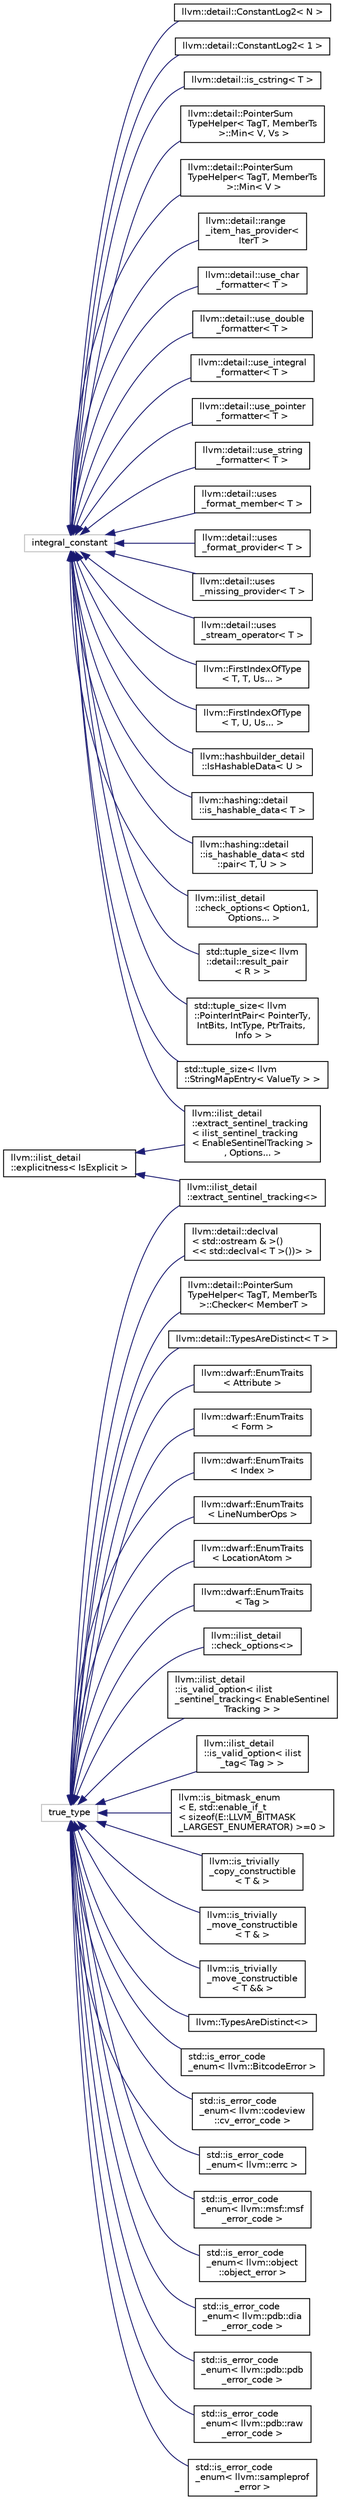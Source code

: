 digraph "Graphical Class Hierarchy"
{
 // LATEX_PDF_SIZE
  bgcolor="transparent";
  edge [fontname="Helvetica",fontsize="10",labelfontname="Helvetica",labelfontsize="10"];
  node [fontname="Helvetica",fontsize="10",shape=record];
  rankdir="LR";
  Node9815 [label="llvm::ilist_detail\l::explicitness\< IsExplicit \>",height=0.2,width=0.4,color="black",URL="$structllvm_1_1ilist__detail_1_1explicitness.html",tooltip="Helper trait for recording whether an option is specified explicitly."];
  Node9815 -> Node8760 [dir="back",color="midnightblue",fontsize="10",style="solid",fontname="Helvetica"];
  Node8760 [label="llvm::ilist_detail\l::extract_sentinel_tracking\l\< ilist_sentinel_tracking\l\< EnableSentinelTracking \>\l, Options... \>",height=0.2,width=0.4,color="black",URL="$structllvm_1_1ilist__detail_1_1extract__sentinel__tracking_3_01ilist__sentinel__tracking_3_01Enad8d94c5ce1ebbb4f62b588c4bdfec7d2.html",tooltip=" "];
  Node9815 -> Node849 [dir="back",color="midnightblue",fontsize="10",style="solid",fontname="Helvetica"];
  Node849 [label="llvm::ilist_detail\l::extract_sentinel_tracking\<\>",height=0.2,width=0.4,color="black",URL="$structllvm_1_1ilist__detail_1_1extract__sentinel__tracking_3_4.html",tooltip=" "];
  Node8738 [label="integral_constant",height=0.2,width=0.4,color="grey75",tooltip=" "];
  Node8738 -> Node8739 [dir="back",color="midnightblue",fontsize="10",style="solid",fontname="Helvetica"];
  Node8739 [label="llvm::detail::ConstantLog2\< N \>",height=0.2,width=0.4,color="black",URL="$structllvm_1_1detail_1_1ConstantLog2.html",tooltip="A tiny meta function to compute the log2 of a compile time constant."];
  Node8738 -> Node8740 [dir="back",color="midnightblue",fontsize="10",style="solid",fontname="Helvetica"];
  Node8740 [label="llvm::detail::ConstantLog2\< 1 \>",height=0.2,width=0.4,color="black",URL="$structllvm_1_1detail_1_1ConstantLog2_3_011_01_4.html",tooltip=" "];
  Node8738 -> Node8741 [dir="back",color="midnightblue",fontsize="10",style="solid",fontname="Helvetica"];
  Node8741 [label="llvm::detail::is_cstring\< T \>",height=0.2,width=0.4,color="black",URL="$structllvm_1_1detail_1_1is__cstring.html",tooltip=" "];
  Node8738 -> Node8742 [dir="back",color="midnightblue",fontsize="10",style="solid",fontname="Helvetica"];
  Node8742 [label="llvm::detail::PointerSum\lTypeHelper\< TagT, MemberTs\l \>::Min\< V, Vs \>",height=0.2,width=0.4,color="black",URL="$structllvm_1_1detail_1_1PointerSumTypeHelper_1_1Min.html",tooltip=" "];
  Node8738 -> Node8743 [dir="back",color="midnightblue",fontsize="10",style="solid",fontname="Helvetica"];
  Node8743 [label="llvm::detail::PointerSum\lTypeHelper\< TagT, MemberTs\l \>::Min\< V \>",height=0.2,width=0.4,color="black",URL="$structllvm_1_1detail_1_1PointerSumTypeHelper_1_1Min_3_01V_01_4.html",tooltip=" "];
  Node8738 -> Node8744 [dir="back",color="midnightblue",fontsize="10",style="solid",fontname="Helvetica"];
  Node8744 [label="llvm::detail::range\l_item_has_provider\<\l IterT \>",height=0.2,width=0.4,color="black",URL="$structllvm_1_1detail_1_1range__item__has__provider.html",tooltip=" "];
  Node8738 -> Node8745 [dir="back",color="midnightblue",fontsize="10",style="solid",fontname="Helvetica"];
  Node8745 [label="llvm::detail::use_char\l_formatter\< T \>",height=0.2,width=0.4,color="black",URL="$structllvm_1_1detail_1_1use__char__formatter.html",tooltip=" "];
  Node8738 -> Node8746 [dir="back",color="midnightblue",fontsize="10",style="solid",fontname="Helvetica"];
  Node8746 [label="llvm::detail::use_double\l_formatter\< T \>",height=0.2,width=0.4,color="black",URL="$structllvm_1_1detail_1_1use__double__formatter.html",tooltip=" "];
  Node8738 -> Node8747 [dir="back",color="midnightblue",fontsize="10",style="solid",fontname="Helvetica"];
  Node8747 [label="llvm::detail::use_integral\l_formatter\< T \>",height=0.2,width=0.4,color="black",URL="$structllvm_1_1detail_1_1use__integral__formatter.html",tooltip=" "];
  Node8738 -> Node8748 [dir="back",color="midnightblue",fontsize="10",style="solid",fontname="Helvetica"];
  Node8748 [label="llvm::detail::use_pointer\l_formatter\< T \>",height=0.2,width=0.4,color="black",URL="$structllvm_1_1detail_1_1use__pointer__formatter.html",tooltip=" "];
  Node8738 -> Node8749 [dir="back",color="midnightblue",fontsize="10",style="solid",fontname="Helvetica"];
  Node8749 [label="llvm::detail::use_string\l_formatter\< T \>",height=0.2,width=0.4,color="black",URL="$structllvm_1_1detail_1_1use__string__formatter.html",tooltip=" "];
  Node8738 -> Node8750 [dir="back",color="midnightblue",fontsize="10",style="solid",fontname="Helvetica"];
  Node8750 [label="llvm::detail::uses\l_format_member\< T \>",height=0.2,width=0.4,color="black",URL="$structllvm_1_1detail_1_1uses__format__member.html",tooltip=" "];
  Node8738 -> Node8751 [dir="back",color="midnightblue",fontsize="10",style="solid",fontname="Helvetica"];
  Node8751 [label="llvm::detail::uses\l_format_provider\< T \>",height=0.2,width=0.4,color="black",URL="$structllvm_1_1detail_1_1uses__format__provider.html",tooltip=" "];
  Node8738 -> Node8752 [dir="back",color="midnightblue",fontsize="10",style="solid",fontname="Helvetica"];
  Node8752 [label="llvm::detail::uses\l_missing_provider\< T \>",height=0.2,width=0.4,color="black",URL="$structllvm_1_1detail_1_1uses__missing__provider.html",tooltip=" "];
  Node8738 -> Node8753 [dir="back",color="midnightblue",fontsize="10",style="solid",fontname="Helvetica"];
  Node8753 [label="llvm::detail::uses\l_stream_operator\< T \>",height=0.2,width=0.4,color="black",URL="$structllvm_1_1detail_1_1uses__stream__operator.html",tooltip=" "];
  Node8738 -> Node8754 [dir="back",color="midnightblue",fontsize="10",style="solid",fontname="Helvetica"];
  Node8754 [label="llvm::FirstIndexOfType\l\< T, T, Us... \>",height=0.2,width=0.4,color="black",URL="$structllvm_1_1FirstIndexOfType_3_01T_00_01T_00_01Us_8_8_8_01_4.html",tooltip=" "];
  Node8738 -> Node8755 [dir="back",color="midnightblue",fontsize="10",style="solid",fontname="Helvetica"];
  Node8755 [label="llvm::FirstIndexOfType\l\< T, U, Us... \>",height=0.2,width=0.4,color="black",URL="$structllvm_1_1FirstIndexOfType_3_01T_00_01U_00_01Us_8_8_8_01_4.html",tooltip=" "];
  Node8738 -> Node8756 [dir="back",color="midnightblue",fontsize="10",style="solid",fontname="Helvetica"];
  Node8756 [label="llvm::hashbuilder_detail\l::IsHashableData\< U \>",height=0.2,width=0.4,color="black",URL="$structllvm_1_1hashbuilder__detail_1_1IsHashableData.html",tooltip="Trait to indicate whether a type's bits can be hashed directly (after endianness correction)."];
  Node8738 -> Node8757 [dir="back",color="midnightblue",fontsize="10",style="solid",fontname="Helvetica"];
  Node8757 [label="llvm::hashing::detail\l::is_hashable_data\< T \>",height=0.2,width=0.4,color="black",URL="$structllvm_1_1hashing_1_1detail_1_1is__hashable__data.html",tooltip="Trait to indicate whether a type's bits can be hashed directly."];
  Node8738 -> Node8758 [dir="back",color="midnightblue",fontsize="10",style="solid",fontname="Helvetica"];
  Node8758 [label="llvm::hashing::detail\l::is_hashable_data\< std\l::pair\< T, U \> \>",height=0.2,width=0.4,color="black",URL="$structllvm_1_1hashing_1_1detail_1_1is__hashable__data_3_01std_1_1pair_3_01T_00_01U_01_4_01_4.html",tooltip=" "];
  Node8738 -> Node8759 [dir="back",color="midnightblue",fontsize="10",style="solid",fontname="Helvetica"];
  Node8759 [label="llvm::ilist_detail\l::check_options\< Option1,\l Options... \>",height=0.2,width=0.4,color="black",URL="$structllvm_1_1ilist__detail_1_1check__options_3_01Option1_00_01Options_8_8_8_01_4.html",tooltip=" "];
  Node8738 -> Node8760 [dir="back",color="midnightblue",fontsize="10",style="solid",fontname="Helvetica"];
  Node8738 -> Node8761 [dir="back",color="midnightblue",fontsize="10",style="solid",fontname="Helvetica"];
  Node8761 [label="std::tuple_size\< llvm\l::detail::result_pair\l\< R \> \>",height=0.2,width=0.4,color="black",URL="$structstd_1_1tuple__size_3_01llvm_1_1detail_1_1result__pair_3_01R_01_4_01_4.html",tooltip=" "];
  Node8738 -> Node8762 [dir="back",color="midnightblue",fontsize="10",style="solid",fontname="Helvetica"];
  Node8762 [label="std::tuple_size\< llvm\l::PointerIntPair\< PointerTy,\l IntBits, IntType, PtrTraits,\l Info \> \>",height=0.2,width=0.4,color="black",URL="$structstd_1_1tuple__size_3_01llvm_1_1PointerIntPair_3_01PointerTy_00_01IntBits_00_01IntType_00_01PtrTraits_00_01Info_01_4_01_4.html",tooltip=" "];
  Node8738 -> Node8763 [dir="back",color="midnightblue",fontsize="10",style="solid",fontname="Helvetica"];
  Node8763 [label="std::tuple_size\< llvm\l::StringMapEntry\< ValueTy \> \>",height=0.2,width=0.4,color="black",URL="$structstd_1_1tuple__size_3_01llvm_1_1StringMapEntry_3_01ValueTy_01_4_01_4.html",tooltip=" "];
  Node838 [label="true_type",height=0.2,width=0.4,color="grey75",tooltip=" "];
  Node838 -> Node0 [dir="back",color="midnightblue",fontsize="10",style="solid",fontname="Helvetica"];
  Node0 [label="llvm::detail::declval\l\< std::ostream & \>()\l\<\< std::declval\< T \>())\> \>",height=0.2,width=0.4,color="black",URL="$structllvm_1_1detail_1_1CanOutputToOStream_3_01T_00_01std_1_1void__t_3_01decltype_07std_1_1declv88c9f55d65d4cadd43bef73c04be02b2.html",tooltip=" "];
  Node838 -> Node840 [dir="back",color="midnightblue",fontsize="10",style="solid",fontname="Helvetica"];
  Node840 [label="llvm::detail::PointerSum\lTypeHelper\< TagT, MemberTs\l \>::Checker\< MemberT \>",height=0.2,width=0.4,color="black",URL="$structllvm_1_1detail_1_1PointerSumTypeHelper_1_1Checker_3_01MemberT_01_4.html",tooltip=" "];
  Node838 -> Node841 [dir="back",color="midnightblue",fontsize="10",style="solid",fontname="Helvetica"];
  Node841 [label="llvm::detail::TypesAreDistinct\< T \>",height=0.2,width=0.4,color="black",URL="$structllvm_1_1detail_1_1TypesAreDistinct_3_01T_01_4.html",tooltip=" "];
  Node838 -> Node842 [dir="back",color="midnightblue",fontsize="10",style="solid",fontname="Helvetica"];
  Node842 [label="llvm::dwarf::EnumTraits\l\< Attribute \>",height=0.2,width=0.4,color="black",URL="$structllvm_1_1dwarf_1_1EnumTraits_3_01Attribute_01_4.html",tooltip=" "];
  Node838 -> Node843 [dir="back",color="midnightblue",fontsize="10",style="solid",fontname="Helvetica"];
  Node843 [label="llvm::dwarf::EnumTraits\l\< Form \>",height=0.2,width=0.4,color="black",URL="$structllvm_1_1dwarf_1_1EnumTraits_3_01Form_01_4.html",tooltip=" "];
  Node838 -> Node844 [dir="back",color="midnightblue",fontsize="10",style="solid",fontname="Helvetica"];
  Node844 [label="llvm::dwarf::EnumTraits\l\< Index \>",height=0.2,width=0.4,color="black",URL="$structllvm_1_1dwarf_1_1EnumTraits_3_01Index_01_4.html",tooltip=" "];
  Node838 -> Node845 [dir="back",color="midnightblue",fontsize="10",style="solid",fontname="Helvetica"];
  Node845 [label="llvm::dwarf::EnumTraits\l\< LineNumberOps \>",height=0.2,width=0.4,color="black",URL="$structllvm_1_1dwarf_1_1EnumTraits_3_01LineNumberOps_01_4.html",tooltip=" "];
  Node838 -> Node846 [dir="back",color="midnightblue",fontsize="10",style="solid",fontname="Helvetica"];
  Node846 [label="llvm::dwarf::EnumTraits\l\< LocationAtom \>",height=0.2,width=0.4,color="black",URL="$structllvm_1_1dwarf_1_1EnumTraits_3_01LocationAtom_01_4.html",tooltip=" "];
  Node838 -> Node847 [dir="back",color="midnightblue",fontsize="10",style="solid",fontname="Helvetica"];
  Node847 [label="llvm::dwarf::EnumTraits\l\< Tag \>",height=0.2,width=0.4,color="black",URL="$structllvm_1_1dwarf_1_1EnumTraits_3_01Tag_01_4.html",tooltip=" "];
  Node838 -> Node848 [dir="back",color="midnightblue",fontsize="10",style="solid",fontname="Helvetica"];
  Node848 [label="llvm::ilist_detail\l::check_options\<\>",height=0.2,width=0.4,color="black",URL="$structllvm_1_1ilist__detail_1_1check__options_3_4.html",tooltip=" "];
  Node838 -> Node849 [dir="back",color="midnightblue",fontsize="10",style="solid",fontname="Helvetica"];
  Node838 -> Node850 [dir="back",color="midnightblue",fontsize="10",style="solid",fontname="Helvetica"];
  Node850 [label="llvm::ilist_detail\l::is_valid_option\< ilist\l_sentinel_tracking\< EnableSentinel\lTracking \> \>",height=0.2,width=0.4,color="black",URL="$structllvm_1_1ilist__detail_1_1is__valid__option_3_01ilist__sentinel__tracking_3_01EnableSentinelTracking_01_4_01_4.html",tooltip=" "];
  Node838 -> Node851 [dir="back",color="midnightblue",fontsize="10",style="solid",fontname="Helvetica"];
  Node851 [label="llvm::ilist_detail\l::is_valid_option\< ilist\l_tag\< Tag \> \>",height=0.2,width=0.4,color="black",URL="$structllvm_1_1ilist__detail_1_1is__valid__option_3_01ilist__tag_3_01Tag_01_4_01_4.html",tooltip=" "];
  Node838 -> Node852 [dir="back",color="midnightblue",fontsize="10",style="solid",fontname="Helvetica"];
  Node852 [label="llvm::is_bitmask_enum\l\< E, std::enable_if_t\l\< sizeof(E::LLVM_BITMASK\l_LARGEST_ENUMERATOR) \>=0 \>",height=0.2,width=0.4,color="black",URL="$structllvm_1_1is__bitmask__enum_3_01E_00_01std_1_1enable__if__t_3_01sizeof_07E_1_1LLVM__BITMASK_e421c0b07fcc341845ec5c58626d7203.html",tooltip=" "];
  Node838 -> Node853 [dir="back",color="midnightblue",fontsize="10",style="solid",fontname="Helvetica"];
  Node853 [label="llvm::is_trivially\l_copy_constructible\l\< T & \>",height=0.2,width=0.4,color="black",URL="$structllvm_1_1is__trivially__copy__constructible_3_01T_01_6_01_4.html",tooltip=" "];
  Node838 -> Node854 [dir="back",color="midnightblue",fontsize="10",style="solid",fontname="Helvetica"];
  Node854 [label="llvm::is_trivially\l_move_constructible\l\< T & \>",height=0.2,width=0.4,color="black",URL="$structllvm_1_1is__trivially__move__constructible_3_01T_01_6_01_4.html",tooltip=" "];
  Node838 -> Node855 [dir="back",color="midnightblue",fontsize="10",style="solid",fontname="Helvetica"];
  Node855 [label="llvm::is_trivially\l_move_constructible\l\< T && \>",height=0.2,width=0.4,color="black",URL="$structllvm_1_1is__trivially__move__constructible_3_01T_01_6_6_01_4.html",tooltip=" "];
  Node838 -> Node856 [dir="back",color="midnightblue",fontsize="10",style="solid",fontname="Helvetica"];
  Node856 [label="llvm::TypesAreDistinct\<\>",height=0.2,width=0.4,color="black",URL="$structllvm_1_1TypesAreDistinct_3_4.html",tooltip=" "];
  Node838 -> Node857 [dir="back",color="midnightblue",fontsize="10",style="solid",fontname="Helvetica"];
  Node857 [label="std::is_error_code\l_enum\< llvm::BitcodeError \>",height=0.2,width=0.4,color="black",URL="$structstd_1_1is__error__code__enum_3_01llvm_1_1BitcodeError_01_4.html",tooltip=" "];
  Node838 -> Node858 [dir="back",color="midnightblue",fontsize="10",style="solid",fontname="Helvetica"];
  Node858 [label="std::is_error_code\l_enum\< llvm::codeview\l::cv_error_code \>",height=0.2,width=0.4,color="black",URL="$structstd_1_1is__error__code__enum_3_01llvm_1_1codeview_1_1cv__error__code_01_4.html",tooltip=" "];
  Node838 -> Node859 [dir="back",color="midnightblue",fontsize="10",style="solid",fontname="Helvetica"];
  Node859 [label="std::is_error_code\l_enum\< llvm::errc \>",height=0.2,width=0.4,color="black",URL="$structstd_1_1is__error__code__enum_3_01llvm_1_1errc_01_4.html",tooltip=" "];
  Node838 -> Node860 [dir="back",color="midnightblue",fontsize="10",style="solid",fontname="Helvetica"];
  Node860 [label="std::is_error_code\l_enum\< llvm::msf::msf\l_error_code \>",height=0.2,width=0.4,color="black",URL="$structstd_1_1is__error__code__enum_3_01llvm_1_1msf_1_1msf__error__code_01_4.html",tooltip=" "];
  Node838 -> Node861 [dir="back",color="midnightblue",fontsize="10",style="solid",fontname="Helvetica"];
  Node861 [label="std::is_error_code\l_enum\< llvm::object\l::object_error \>",height=0.2,width=0.4,color="black",URL="$structstd_1_1is__error__code__enum_3_01llvm_1_1object_1_1object__error_01_4.html",tooltip=" "];
  Node838 -> Node862 [dir="back",color="midnightblue",fontsize="10",style="solid",fontname="Helvetica"];
  Node862 [label="std::is_error_code\l_enum\< llvm::pdb::dia\l_error_code \>",height=0.2,width=0.4,color="black",URL="$structstd_1_1is__error__code__enum_3_01llvm_1_1pdb_1_1dia__error__code_01_4.html",tooltip=" "];
  Node838 -> Node863 [dir="back",color="midnightblue",fontsize="10",style="solid",fontname="Helvetica"];
  Node863 [label="std::is_error_code\l_enum\< llvm::pdb::pdb\l_error_code \>",height=0.2,width=0.4,color="black",URL="$structstd_1_1is__error__code__enum_3_01llvm_1_1pdb_1_1pdb__error__code_01_4.html",tooltip=" "];
  Node838 -> Node864 [dir="back",color="midnightblue",fontsize="10",style="solid",fontname="Helvetica"];
  Node864 [label="std::is_error_code\l_enum\< llvm::pdb::raw\l_error_code \>",height=0.2,width=0.4,color="black",URL="$structstd_1_1is__error__code__enum_3_01llvm_1_1pdb_1_1raw__error__code_01_4.html",tooltip=" "];
  Node838 -> Node865 [dir="back",color="midnightblue",fontsize="10",style="solid",fontname="Helvetica"];
  Node865 [label="std::is_error_code\l_enum\< llvm::sampleprof\l_error \>",height=0.2,width=0.4,color="black",URL="$structstd_1_1is__error__code__enum_3_01llvm_1_1sampleprof__error_01_4.html",tooltip=" "];
}
